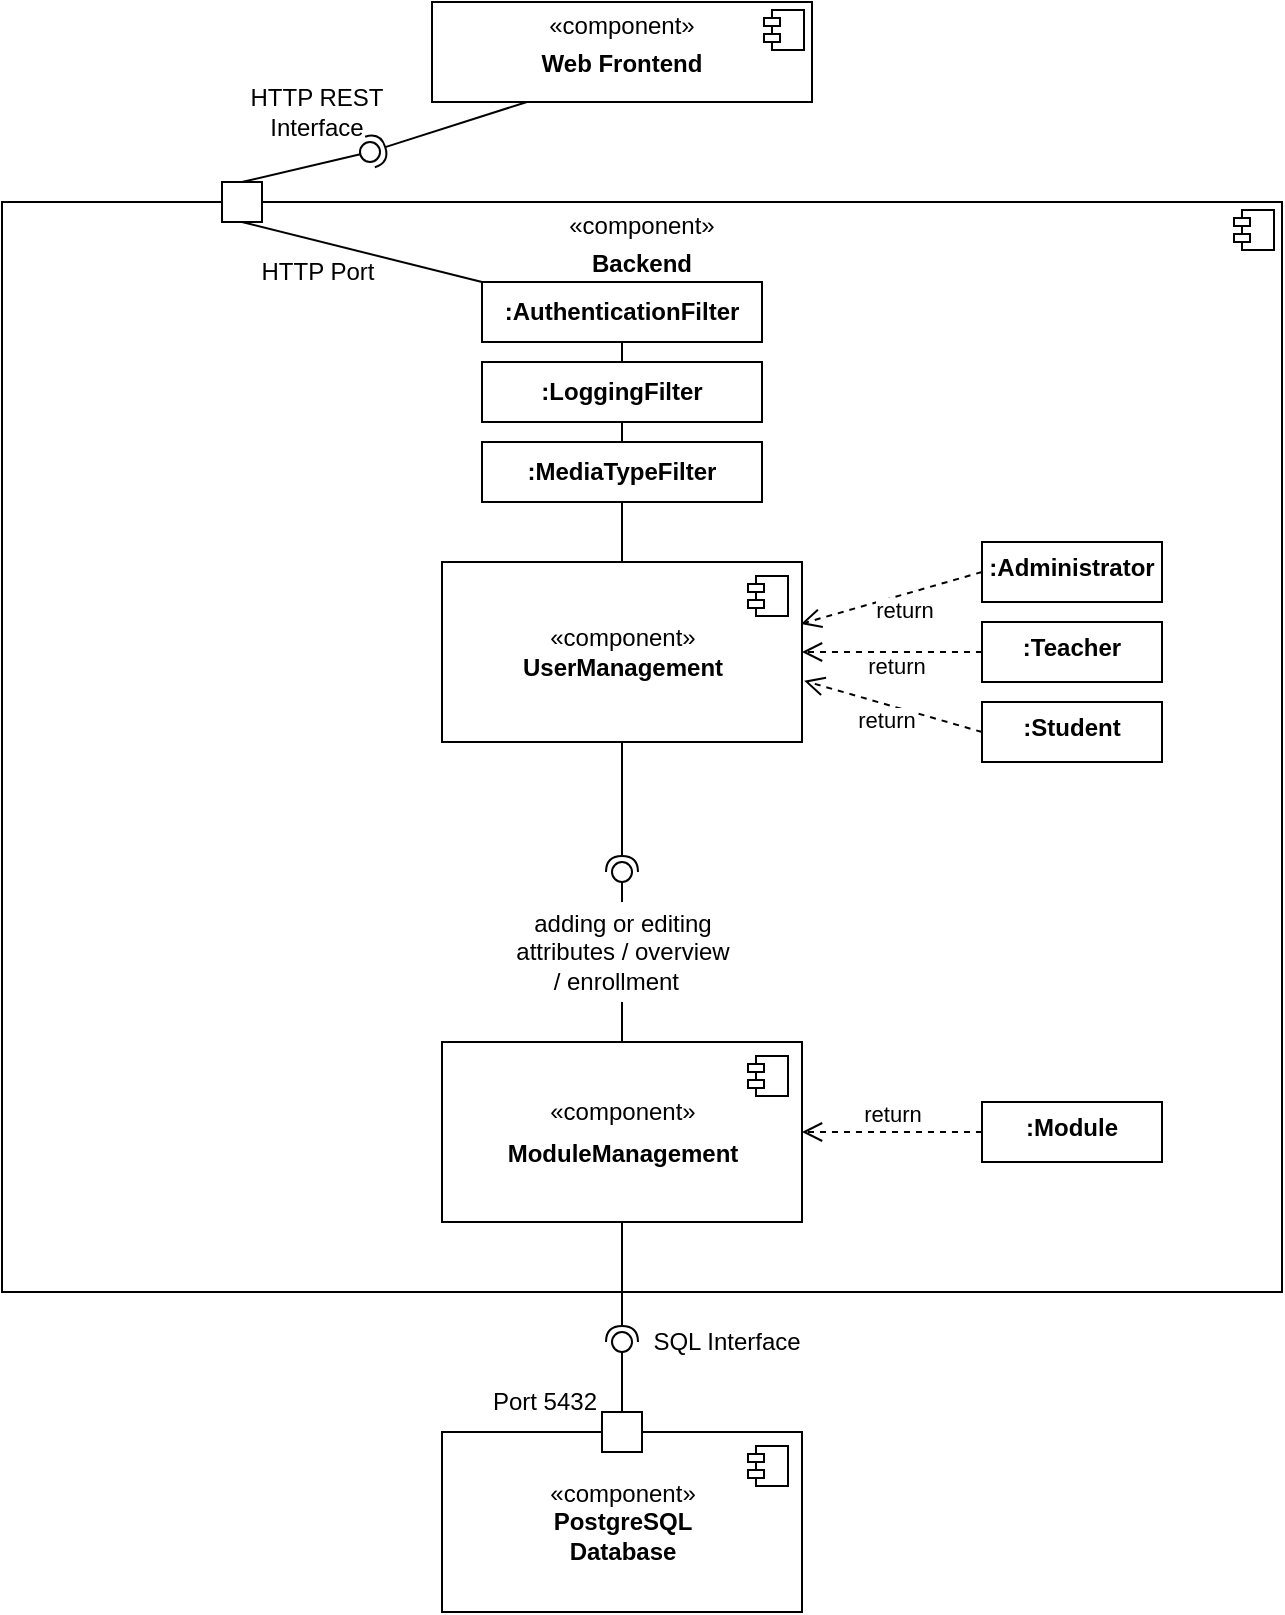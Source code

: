 <mxfile version="16.5.1" type="device"><diagram name="Page-1" id="b5b7bab2-c9e2-2cf4-8b2a-24fd1a2a6d21"><mxGraphModel dx="671" dy="450" grid="1" gridSize="10" guides="1" tooltips="1" connect="1" arrows="1" fold="1" page="1" pageScale="1" pageWidth="827" pageHeight="1169" background="none" math="0" shadow="0"><root><mxCell id="0"/><mxCell id="1" parent="0"/><mxCell id="WGCFVSIhTtflDFHL02kQ-26" value="&lt;p style=&quot;margin: 6px 0px 0px ; text-align: center ; line-height: 1&quot;&gt;«component»&lt;b&gt;&lt;br&gt;&lt;/b&gt;&lt;/p&gt;&lt;p style=&quot;margin: 0px ; margin-top: 6px ; text-align: center&quot;&gt;&lt;b&gt;Backend&lt;/b&gt;&lt;/p&gt;" style="align=left;overflow=fill;html=1;dropTarget=0;" parent="1" vertex="1"><mxGeometry x="94" y="305" width="640" height="545" as="geometry"/></mxCell><mxCell id="WGCFVSIhTtflDFHL02kQ-27" value="" style="shape=component;jettyWidth=8;jettyHeight=4;" parent="WGCFVSIhTtflDFHL02kQ-26" vertex="1"><mxGeometry x="1" width="20" height="20" relative="1" as="geometry"><mxPoint x="-24" y="4" as="offset"/></mxGeometry></mxCell><mxCell id="WGCFVSIhTtflDFHL02kQ-3" value="&lt;p style=&quot;margin: 6px 0px 0px ; text-align: center ; line-height: 1&quot;&gt;«component»&lt;br&gt;&lt;/p&gt;&lt;p style=&quot;margin: 0px ; margin-top: 6px ; text-align: center&quot;&gt;&lt;b&gt;Web Frontend&lt;/b&gt;&lt;/p&gt;&lt;p style=&quot;margin: 0px ; margin-left: 8px&quot;&gt;&lt;br&gt;&lt;/p&gt;" style="align=left;overflow=fill;html=1;dropTarget=0;" parent="1" vertex="1"><mxGeometry x="309" y="205" width="190" height="50" as="geometry"/></mxCell><mxCell id="WGCFVSIhTtflDFHL02kQ-4" value="" style="shape=component;jettyWidth=8;jettyHeight=4;" parent="WGCFVSIhTtflDFHL02kQ-3" vertex="1"><mxGeometry x="1" width="20" height="20" relative="1" as="geometry"><mxPoint x="-24" y="4" as="offset"/></mxGeometry></mxCell><mxCell id="WGCFVSIhTtflDFHL02kQ-15" value="" style="rounded=0;orthogonalLoop=1;jettySize=auto;html=1;endArrow=none;endFill=0;sketch=0;sourcePerimeterSpacing=0;targetPerimeterSpacing=0;exitX=0.5;exitY=0;exitDx=0;exitDy=0;" parent="1" source="WGCFVSIhTtflDFHL02kQ-41" target="WGCFVSIhTtflDFHL02kQ-17" edge="1"><mxGeometry relative="1" as="geometry"><mxPoint x="325.17" y="814.34" as="sourcePoint"/></mxGeometry></mxCell><mxCell id="WGCFVSIhTtflDFHL02kQ-16" value="" style="rounded=0;orthogonalLoop=1;jettySize=auto;html=1;endArrow=halfCircle;endFill=0;entryX=0.5;entryY=0.5;endSize=6;strokeWidth=1;sketch=0;exitX=0.5;exitY=1;exitDx=0;exitDy=0;" parent="1" source="WGCFVSIhTtflDFHL02kQ-43" target="WGCFVSIhTtflDFHL02kQ-17" edge="1"><mxGeometry relative="1" as="geometry"><mxPoint x="198" y="965" as="sourcePoint"/></mxGeometry></mxCell><mxCell id="WGCFVSIhTtflDFHL02kQ-17" value="" style="ellipse;whiteSpace=wrap;html=1;align=center;aspect=fixed;resizable=0;points=[];outlineConnect=0;sketch=0;" parent="1" vertex="1"><mxGeometry x="399" y="635" width="10" height="10" as="geometry"/></mxCell><mxCell id="WGCFVSIhTtflDFHL02kQ-22" value="adding or editing attributes / overview / enrollment&amp;nbsp;&amp;nbsp;" style="text;html=1;strokeColor=none;fillColor=default;align=center;verticalAlign=middle;whiteSpace=wrap;rounded=0;" parent="1" vertex="1"><mxGeometry x="346.5" y="655" width="115" height="50" as="geometry"/></mxCell><mxCell id="WGCFVSIhTtflDFHL02kQ-23" value="&lt;p style=&quot;margin: 0px ; margin-top: 6px ; text-align: center&quot;&gt;&lt;b&gt;:Module&lt;/b&gt;&lt;/p&gt;" style="align=left;overflow=fill;html=1;dropTarget=0;" parent="1" vertex="1"><mxGeometry x="584" y="755" width="90" height="30" as="geometry"/></mxCell><mxCell id="WGCFVSIhTtflDFHL02kQ-25" value="return" style="html=1;verticalAlign=bottom;endArrow=open;dashed=1;endSize=8;rounded=0;exitX=0;exitY=0.5;exitDx=0;exitDy=0;entryX=1;entryY=0.5;entryDx=0;entryDy=0;" parent="1" source="WGCFVSIhTtflDFHL02kQ-23" target="WGCFVSIhTtflDFHL02kQ-41" edge="1"><mxGeometry relative="1" as="geometry"><mxPoint x="318" y="695" as="sourcePoint"/><mxPoint x="440.5" y="755" as="targetPoint"/></mxGeometry></mxCell><mxCell id="WGCFVSIhTtflDFHL02kQ-28" value="" style="rounded=0;whiteSpace=wrap;html=1;" parent="1" vertex="1"><mxGeometry x="204" y="295" width="20" height="20" as="geometry"/></mxCell><mxCell id="WGCFVSIhTtflDFHL02kQ-29" value="HTTP Port" style="text;html=1;strokeColor=none;fillColor=none;align=center;verticalAlign=middle;whiteSpace=wrap;rounded=0;" parent="1" vertex="1"><mxGeometry x="221.5" y="325" width="60" height="30" as="geometry"/></mxCell><mxCell id="WGCFVSIhTtflDFHL02kQ-30" value="" style="rounded=0;orthogonalLoop=1;jettySize=auto;html=1;endArrow=none;endFill=0;sketch=0;sourcePerimeterSpacing=0;targetPerimeterSpacing=0;exitX=0.5;exitY=0;exitDx=0;exitDy=0;" parent="1" source="WGCFVSIhTtflDFHL02kQ-28" target="WGCFVSIhTtflDFHL02kQ-32" edge="1"><mxGeometry relative="1" as="geometry"><mxPoint x="154" y="260" as="sourcePoint"/></mxGeometry></mxCell><mxCell id="WGCFVSIhTtflDFHL02kQ-31" value="" style="rounded=0;orthogonalLoop=1;jettySize=auto;html=1;endArrow=halfCircle;endFill=0;entryX=0.5;entryY=0.5;endSize=6;strokeWidth=1;sketch=0;exitX=0.25;exitY=1;exitDx=0;exitDy=0;" parent="1" source="WGCFVSIhTtflDFHL02kQ-3" target="WGCFVSIhTtflDFHL02kQ-32" edge="1"><mxGeometry relative="1" as="geometry"><mxPoint x="194" y="260" as="sourcePoint"/></mxGeometry></mxCell><mxCell id="WGCFVSIhTtflDFHL02kQ-32" value="" style="ellipse;whiteSpace=wrap;html=1;align=center;aspect=fixed;resizable=0;points=[];outlineConnect=0;sketch=0;" parent="1" vertex="1"><mxGeometry x="273" y="275" width="10" height="10" as="geometry"/></mxCell><mxCell id="WGCFVSIhTtflDFHL02kQ-33" value="HTTP REST Interface" style="text;html=1;strokeColor=none;fillColor=none;align=center;verticalAlign=middle;whiteSpace=wrap;rounded=0;" parent="1" vertex="1"><mxGeometry x="214" y="245" width="75" height="30" as="geometry"/></mxCell><mxCell id="WGCFVSIhTtflDFHL02kQ-37" value="&lt;b&gt;:AuthenticationFilter&lt;/b&gt;" style="rounded=0;whiteSpace=wrap;html=1;" parent="1" vertex="1"><mxGeometry x="334" y="345" width="140" height="30" as="geometry"/></mxCell><mxCell id="WGCFVSIhTtflDFHL02kQ-38" value="" style="endArrow=none;html=1;rounded=0;entryX=0.5;entryY=1;entryDx=0;entryDy=0;exitX=0;exitY=0;exitDx=0;exitDy=0;" parent="1" source="WGCFVSIhTtflDFHL02kQ-37" target="WGCFVSIhTtflDFHL02kQ-28" edge="1"><mxGeometry width="50" height="50" relative="1" as="geometry"><mxPoint x="44" y="435" as="sourcePoint"/><mxPoint x="94" y="385" as="targetPoint"/></mxGeometry></mxCell><mxCell id="WGCFVSIhTtflDFHL02kQ-41" value="«component»&lt;br&gt;&lt;p style=&quot;margin: 6px 0px 0px&quot;&gt;&lt;b&gt;ModuleManagement&lt;/b&gt;&lt;/p&gt;" style="html=1;dropTarget=0;" parent="1" vertex="1"><mxGeometry x="314" y="725" width="180" height="90" as="geometry"/></mxCell><mxCell id="WGCFVSIhTtflDFHL02kQ-42" value="" style="shape=module;jettyWidth=8;jettyHeight=4;" parent="WGCFVSIhTtflDFHL02kQ-41" vertex="1"><mxGeometry x="1" width="20" height="20" relative="1" as="geometry"><mxPoint x="-27" y="7" as="offset"/></mxGeometry></mxCell><mxCell id="WGCFVSIhTtflDFHL02kQ-43" value="«component»&lt;br&gt;&lt;b&gt;UserManagement&lt;/b&gt;" style="html=1;dropTarget=0;" parent="1" vertex="1"><mxGeometry x="314" y="485" width="180" height="90" as="geometry"/></mxCell><mxCell id="WGCFVSIhTtflDFHL02kQ-44" value="" style="shape=module;jettyWidth=8;jettyHeight=4;" parent="WGCFVSIhTtflDFHL02kQ-43" vertex="1"><mxGeometry x="1" width="20" height="20" relative="1" as="geometry"><mxPoint x="-27" y="7" as="offset"/></mxGeometry></mxCell><mxCell id="tsfTJPCrjbQJdM0AShIo-1" value="&lt;p style=&quot;margin: 0px ; margin-top: 6px ; text-align: center&quot;&gt;&lt;b&gt;:Administrator&lt;/b&gt;&lt;/p&gt;" style="align=left;overflow=fill;html=1;dropTarget=0;" parent="1" vertex="1"><mxGeometry x="584" y="475" width="90" height="30" as="geometry"/></mxCell><mxCell id="tsfTJPCrjbQJdM0AShIo-2" value="&lt;p style=&quot;margin: 0px ; margin-top: 6px ; text-align: center&quot;&gt;&lt;b&gt;:Teacher&lt;/b&gt;&lt;/p&gt;" style="align=left;overflow=fill;html=1;dropTarget=0;" parent="1" vertex="1"><mxGeometry x="584" y="515" width="90" height="30" as="geometry"/></mxCell><mxCell id="tsfTJPCrjbQJdM0AShIo-3" value="&lt;p style=&quot;margin: 0px ; margin-top: 6px ; text-align: center&quot;&gt;&lt;b&gt;:Student&lt;/b&gt;&lt;/p&gt;" style="align=left;overflow=fill;html=1;dropTarget=0;" parent="1" vertex="1"><mxGeometry x="584" y="555" width="90" height="30" as="geometry"/></mxCell><mxCell id="tsfTJPCrjbQJdM0AShIo-4" value="return" style="html=1;verticalAlign=bottom;endArrow=open;dashed=1;endSize=8;rounded=0;exitX=0;exitY=0.5;exitDx=0;exitDy=0;entryX=1.006;entryY=0.66;entryDx=0;entryDy=0;entryPerimeter=0;" parent="1" source="tsfTJPCrjbQJdM0AShIo-3" target="WGCFVSIhTtflDFHL02kQ-43" edge="1"><mxGeometry x="-0.031" y="16" relative="1" as="geometry"><mxPoint x="574" y="615" as="sourcePoint"/><mxPoint x="484" y="615" as="targetPoint"/><mxPoint as="offset"/></mxGeometry></mxCell><mxCell id="tsfTJPCrjbQJdM0AShIo-5" value="return" style="html=1;verticalAlign=bottom;endArrow=open;dashed=1;endSize=8;rounded=0;exitX=0;exitY=0.5;exitDx=0;exitDy=0;" parent="1" source="tsfTJPCrjbQJdM0AShIo-2" edge="1"><mxGeometry x="-0.031" y="16" relative="1" as="geometry"><mxPoint x="594" y="580" as="sourcePoint"/><mxPoint x="494" y="530" as="targetPoint"/><mxPoint as="offset"/></mxGeometry></mxCell><mxCell id="tsfTJPCrjbQJdM0AShIo-6" value="return" style="html=1;verticalAlign=bottom;endArrow=open;dashed=1;endSize=8;rounded=0;exitX=0;exitY=0.5;exitDx=0;exitDy=0;entryX=0.997;entryY=0.344;entryDx=0;entryDy=0;entryPerimeter=0;" parent="1" source="tsfTJPCrjbQJdM0AShIo-1" target="WGCFVSIhTtflDFHL02kQ-43" edge="1"><mxGeometry x="-0.031" y="16" relative="1" as="geometry"><mxPoint x="594" y="540" as="sourcePoint"/><mxPoint x="504" y="540" as="targetPoint"/><mxPoint as="offset"/></mxGeometry></mxCell><mxCell id="tsfTJPCrjbQJdM0AShIo-7" value="&lt;b&gt;:LoggingFilter&lt;/b&gt;" style="rounded=0;whiteSpace=wrap;html=1;" parent="1" vertex="1"><mxGeometry x="334" y="385" width="140" height="30" as="geometry"/></mxCell><mxCell id="tsfTJPCrjbQJdM0AShIo-8" value="&lt;b&gt;:MediaTypeFilter&lt;/b&gt;" style="rounded=0;whiteSpace=wrap;html=1;" parent="1" vertex="1"><mxGeometry x="334" y="425" width="140" height="30" as="geometry"/></mxCell><mxCell id="tsfTJPCrjbQJdM0AShIo-10" value="" style="endArrow=none;html=1;rounded=0;entryX=0.5;entryY=1;entryDx=0;entryDy=0;exitX=0.5;exitY=0;exitDx=0;exitDy=0;" parent="1" source="tsfTJPCrjbQJdM0AShIo-7" target="WGCFVSIhTtflDFHL02kQ-37" edge="1"><mxGeometry width="50" height="50" relative="1" as="geometry"><mxPoint x="274" y="435" as="sourcePoint"/><mxPoint x="324" y="385" as="targetPoint"/></mxGeometry></mxCell><mxCell id="tsfTJPCrjbQJdM0AShIo-11" value="" style="endArrow=none;html=1;rounded=0;entryX=0.5;entryY=1;entryDx=0;entryDy=0;exitX=0.5;exitY=0;exitDx=0;exitDy=0;" parent="1" source="tsfTJPCrjbQJdM0AShIo-8" target="tsfTJPCrjbQJdM0AShIo-7" edge="1"><mxGeometry width="50" height="50" relative="1" as="geometry"><mxPoint x="414" y="395" as="sourcePoint"/><mxPoint x="414" y="385" as="targetPoint"/></mxGeometry></mxCell><mxCell id="tsfTJPCrjbQJdM0AShIo-12" value="" style="endArrow=none;html=1;rounded=0;entryX=0.5;entryY=1;entryDx=0;entryDy=0;exitX=0.5;exitY=0;exitDx=0;exitDy=0;" parent="1" source="WGCFVSIhTtflDFHL02kQ-43" target="tsfTJPCrjbQJdM0AShIo-8" edge="1"><mxGeometry width="50" height="50" relative="1" as="geometry"><mxPoint x="424" y="405" as="sourcePoint"/><mxPoint x="424" y="395" as="targetPoint"/></mxGeometry></mxCell><mxCell id="tsfTJPCrjbQJdM0AShIo-13" value="«component»&lt;br&gt;&lt;b&gt;PostgreSQL&lt;br&gt;Database&lt;/b&gt;" style="html=1;dropTarget=0;fillColor=default;" parent="1" vertex="1"><mxGeometry x="314" y="920" width="180" height="90" as="geometry"/></mxCell><mxCell id="tsfTJPCrjbQJdM0AShIo-14" value="" style="shape=module;jettyWidth=8;jettyHeight=4;fillColor=default;" parent="tsfTJPCrjbQJdM0AShIo-13" vertex="1"><mxGeometry x="1" width="20" height="20" relative="1" as="geometry"><mxPoint x="-27" y="7" as="offset"/></mxGeometry></mxCell><mxCell id="tsfTJPCrjbQJdM0AShIo-15" value="" style="rounded=0;orthogonalLoop=1;jettySize=auto;html=1;endArrow=none;endFill=0;sketch=0;targetPerimeterSpacing=0;exitX=0.5;exitY=0;exitDx=0;exitDy=0;startArrow=none;" parent="1" source="tsfTJPCrjbQJdM0AShIo-19" target="tsfTJPCrjbQJdM0AShIo-17" edge="1"><mxGeometry relative="1" as="geometry"><mxPoint x="233" y="885" as="sourcePoint"/></mxGeometry></mxCell><mxCell id="tsfTJPCrjbQJdM0AShIo-16" value="" style="rounded=0;orthogonalLoop=1;jettySize=auto;html=1;endArrow=halfCircle;endFill=0;entryX=0.5;entryY=0.5;endSize=6;strokeWidth=1;sketch=0;exitX=0.5;exitY=1;exitDx=0;exitDy=0;" parent="1" source="WGCFVSIhTtflDFHL02kQ-41" target="tsfTJPCrjbQJdM0AShIo-17" edge="1"><mxGeometry relative="1" as="geometry"><mxPoint x="273" y="885" as="sourcePoint"/></mxGeometry></mxCell><mxCell id="tsfTJPCrjbQJdM0AShIo-17" value="" style="ellipse;whiteSpace=wrap;html=1;align=center;aspect=fixed;resizable=0;points=[];outlineConnect=0;sketch=0;fillColor=default;" parent="1" vertex="1"><mxGeometry x="399" y="870" width="10" height="10" as="geometry"/></mxCell><mxCell id="tsfTJPCrjbQJdM0AShIo-18" value="SQL Interface" style="text;html=1;strokeColor=none;fillColor=none;align=center;verticalAlign=middle;whiteSpace=wrap;rounded=0;" parent="1" vertex="1"><mxGeometry x="399" y="850" width="115" height="50" as="geometry"/></mxCell><mxCell id="tsfTJPCrjbQJdM0AShIo-20" value="" style="rounded=0;orthogonalLoop=1;jettySize=auto;html=1;endArrow=none;endFill=0;sketch=0;sourcePerimeterSpacing=0;exitX=0.5;exitY=0;exitDx=0;exitDy=0;" parent="1" source="tsfTJPCrjbQJdM0AShIo-13" target="tsfTJPCrjbQJdM0AShIo-19" edge="1"><mxGeometry relative="1" as="geometry"><mxPoint x="404" y="920" as="sourcePoint"/><mxPoint x="404" y="880" as="targetPoint"/></mxGeometry></mxCell><mxCell id="tsfTJPCrjbQJdM0AShIo-19" value="" style="rounded=0;whiteSpace=wrap;html=1;" parent="1" vertex="1"><mxGeometry x="394" y="910" width="20" height="20" as="geometry"/></mxCell><mxCell id="tsfTJPCrjbQJdM0AShIo-21" value="Port 5432" style="text;html=1;strokeColor=none;fillColor=none;align=center;verticalAlign=middle;whiteSpace=wrap;rounded=0;" parent="1" vertex="1"><mxGeometry x="332" y="890" width="67" height="30" as="geometry"/></mxCell></root></mxGraphModel></diagram></mxfile>